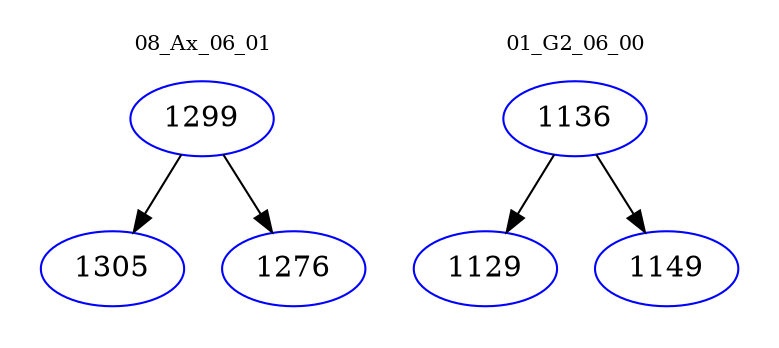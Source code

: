 digraph{
subgraph cluster_0 {
color = white
label = "08_Ax_06_01";
fontsize=10;
T0_1299 [label="1299", color="blue"]
T0_1299 -> T0_1305 [color="black"]
T0_1305 [label="1305", color="blue"]
T0_1299 -> T0_1276 [color="black"]
T0_1276 [label="1276", color="blue"]
}
subgraph cluster_1 {
color = white
label = "01_G2_06_00";
fontsize=10;
T1_1136 [label="1136", color="blue"]
T1_1136 -> T1_1129 [color="black"]
T1_1129 [label="1129", color="blue"]
T1_1136 -> T1_1149 [color="black"]
T1_1149 [label="1149", color="blue"]
}
}
